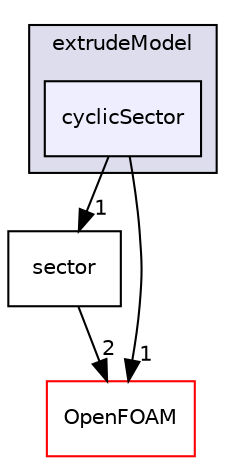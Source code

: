 digraph "src/mesh/extrudeModel/cyclicSector" {
  bgcolor=transparent;
  compound=true
  node [ fontsize="10", fontname="Helvetica"];
  edge [ labelfontsize="10", labelfontname="Helvetica"];
  subgraph clusterdir_8ffb679a374cef825c70454904c9ea60 {
    graph [ bgcolor="#ddddee", pencolor="black", label="extrudeModel" fontname="Helvetica", fontsize="10", URL="dir_8ffb679a374cef825c70454904c9ea60.html"]
  dir_8f855ecf106ec5a6b2caf35ccfbce645 [shape=box, label="cyclicSector", style="filled", fillcolor="#eeeeff", pencolor="black", URL="dir_8f855ecf106ec5a6b2caf35ccfbce645.html"];
  }
  dir_a461c74c0b154a7f339040fbd1e1af2f [shape=box label="sector" URL="dir_a461c74c0b154a7f339040fbd1e1af2f.html"];
  dir_c5473ff19b20e6ec4dfe5c310b3778a8 [shape=box label="OpenFOAM" color="red" URL="dir_c5473ff19b20e6ec4dfe5c310b3778a8.html"];
  dir_a461c74c0b154a7f339040fbd1e1af2f->dir_c5473ff19b20e6ec4dfe5c310b3778a8 [headlabel="2", labeldistance=1.5 headhref="dir_001738_001887.html"];
  dir_8f855ecf106ec5a6b2caf35ccfbce645->dir_a461c74c0b154a7f339040fbd1e1af2f [headlabel="1", labeldistance=1.5 headhref="dir_001731_001738.html"];
  dir_8f855ecf106ec5a6b2caf35ccfbce645->dir_c5473ff19b20e6ec4dfe5c310b3778a8 [headlabel="1", labeldistance=1.5 headhref="dir_001731_001887.html"];
}
